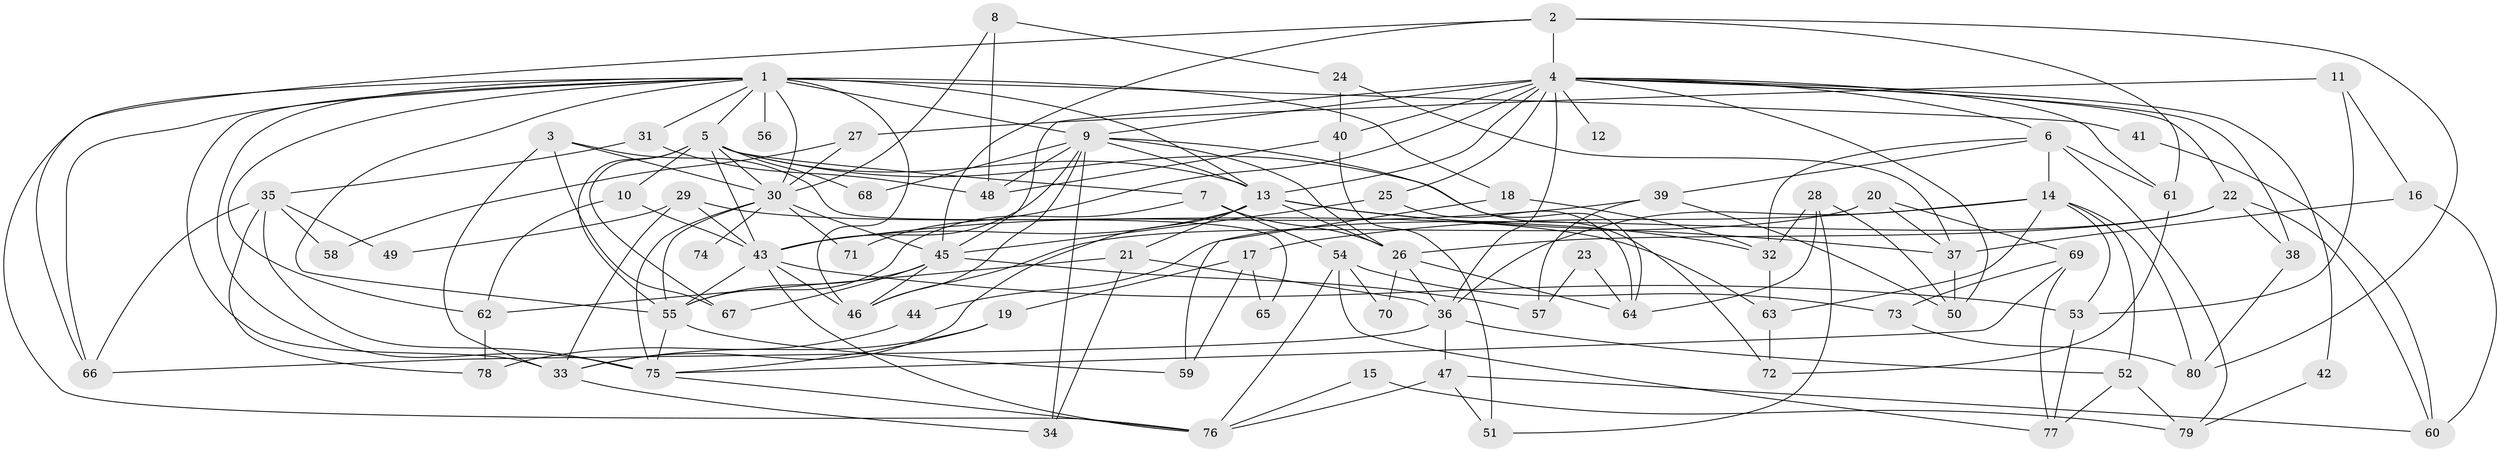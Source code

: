 // original degree distribution, {9: 0.008771929824561403, 5: 0.16666666666666666, 4: 0.2894736842105263, 6: 0.07017543859649122, 7: 0.043859649122807015, 3: 0.2543859649122807, 2: 0.14912280701754385, 8: 0.017543859649122806}
// Generated by graph-tools (version 1.1) at 2025/51/03/04/25 22:51:19]
// undirected, 80 vertices, 178 edges
graph export_dot {
  node [color=gray90,style=filled];
  1;
  2;
  3;
  4;
  5;
  6;
  7;
  8;
  9;
  10;
  11;
  12;
  13;
  14;
  15;
  16;
  17;
  18;
  19;
  20;
  21;
  22;
  23;
  24;
  25;
  26;
  27;
  28;
  29;
  30;
  31;
  32;
  33;
  34;
  35;
  36;
  37;
  38;
  39;
  40;
  41;
  42;
  43;
  44;
  45;
  46;
  47;
  48;
  49;
  50;
  51;
  52;
  53;
  54;
  55;
  56;
  57;
  58;
  59;
  60;
  61;
  62;
  63;
  64;
  65;
  66;
  67;
  68;
  69;
  70;
  71;
  72;
  73;
  74;
  75;
  76;
  77;
  78;
  79;
  80;
  1 -- 5 [weight=1.0];
  1 -- 9 [weight=1.0];
  1 -- 13 [weight=1.0];
  1 -- 18 [weight=1.0];
  1 -- 30 [weight=2.0];
  1 -- 31 [weight=1.0];
  1 -- 33 [weight=1.0];
  1 -- 41 [weight=1.0];
  1 -- 46 [weight=1.0];
  1 -- 55 [weight=1.0];
  1 -- 56 [weight=2.0];
  1 -- 62 [weight=1.0];
  1 -- 66 [weight=1.0];
  1 -- 75 [weight=1.0];
  1 -- 76 [weight=1.0];
  2 -- 4 [weight=1.0];
  2 -- 45 [weight=1.0];
  2 -- 61 [weight=1.0];
  2 -- 66 [weight=1.0];
  2 -- 80 [weight=1.0];
  3 -- 30 [weight=1.0];
  3 -- 33 [weight=1.0];
  3 -- 65 [weight=1.0];
  3 -- 67 [weight=1.0];
  4 -- 6 [weight=1.0];
  4 -- 9 [weight=1.0];
  4 -- 12 [weight=2.0];
  4 -- 13 [weight=3.0];
  4 -- 22 [weight=1.0];
  4 -- 25 [weight=1.0];
  4 -- 36 [weight=2.0];
  4 -- 38 [weight=1.0];
  4 -- 40 [weight=1.0];
  4 -- 42 [weight=1.0];
  4 -- 45 [weight=2.0];
  4 -- 50 [weight=1.0];
  4 -- 61 [weight=1.0];
  4 -- 71 [weight=1.0];
  5 -- 7 [weight=1.0];
  5 -- 10 [weight=1.0];
  5 -- 13 [weight=1.0];
  5 -- 30 [weight=3.0];
  5 -- 43 [weight=1.0];
  5 -- 55 [weight=1.0];
  5 -- 67 [weight=1.0];
  5 -- 68 [weight=1.0];
  5 -- 72 [weight=1.0];
  6 -- 14 [weight=1.0];
  6 -- 32 [weight=1.0];
  6 -- 39 [weight=1.0];
  6 -- 61 [weight=1.0];
  6 -- 79 [weight=1.0];
  7 -- 26 [weight=1.0];
  7 -- 54 [weight=1.0];
  7 -- 55 [weight=1.0];
  8 -- 24 [weight=1.0];
  8 -- 30 [weight=1.0];
  8 -- 48 [weight=1.0];
  9 -- 13 [weight=1.0];
  9 -- 26 [weight=1.0];
  9 -- 34 [weight=1.0];
  9 -- 43 [weight=1.0];
  9 -- 46 [weight=1.0];
  9 -- 48 [weight=2.0];
  9 -- 64 [weight=1.0];
  9 -- 68 [weight=2.0];
  10 -- 43 [weight=1.0];
  10 -- 62 [weight=1.0];
  11 -- 16 [weight=1.0];
  11 -- 27 [weight=1.0];
  11 -- 53 [weight=1.0];
  13 -- 21 [weight=1.0];
  13 -- 26 [weight=1.0];
  13 -- 32 [weight=1.0];
  13 -- 33 [weight=1.0];
  13 -- 37 [weight=1.0];
  13 -- 43 [weight=1.0];
  14 -- 17 [weight=1.0];
  14 -- 36 [weight=1.0];
  14 -- 52 [weight=1.0];
  14 -- 53 [weight=1.0];
  14 -- 63 [weight=1.0];
  14 -- 80 [weight=1.0];
  15 -- 76 [weight=1.0];
  15 -- 79 [weight=1.0];
  16 -- 37 [weight=1.0];
  16 -- 60 [weight=1.0];
  17 -- 19 [weight=1.0];
  17 -- 59 [weight=1.0];
  17 -- 65 [weight=1.0];
  18 -- 32 [weight=1.0];
  18 -- 59 [weight=1.0];
  19 -- 33 [weight=1.0];
  19 -- 75 [weight=1.0];
  20 -- 37 [weight=1.0];
  20 -- 46 [weight=1.0];
  20 -- 69 [weight=1.0];
  21 -- 34 [weight=1.0];
  21 -- 36 [weight=1.0];
  21 -- 62 [weight=1.0];
  22 -- 26 [weight=1.0];
  22 -- 38 [weight=1.0];
  22 -- 44 [weight=1.0];
  22 -- 60 [weight=1.0];
  23 -- 57 [weight=1.0];
  23 -- 64 [weight=1.0];
  24 -- 37 [weight=1.0];
  24 -- 40 [weight=1.0];
  25 -- 45 [weight=1.0];
  25 -- 64 [weight=1.0];
  26 -- 36 [weight=1.0];
  26 -- 64 [weight=1.0];
  26 -- 70 [weight=1.0];
  27 -- 30 [weight=1.0];
  27 -- 58 [weight=1.0];
  28 -- 32 [weight=1.0];
  28 -- 50 [weight=1.0];
  28 -- 51 [weight=1.0];
  28 -- 64 [weight=1.0];
  29 -- 33 [weight=1.0];
  29 -- 43 [weight=1.0];
  29 -- 49 [weight=1.0];
  29 -- 63 [weight=1.0];
  30 -- 45 [weight=1.0];
  30 -- 55 [weight=1.0];
  30 -- 71 [weight=1.0];
  30 -- 74 [weight=2.0];
  30 -- 75 [weight=2.0];
  31 -- 35 [weight=1.0];
  31 -- 48 [weight=1.0];
  32 -- 63 [weight=1.0];
  33 -- 34 [weight=1.0];
  35 -- 49 [weight=1.0];
  35 -- 58 [weight=1.0];
  35 -- 66 [weight=1.0];
  35 -- 75 [weight=1.0];
  35 -- 78 [weight=1.0];
  36 -- 47 [weight=1.0];
  36 -- 52 [weight=1.0];
  36 -- 66 [weight=1.0];
  37 -- 50 [weight=1.0];
  38 -- 80 [weight=1.0];
  39 -- 43 [weight=1.0];
  39 -- 50 [weight=1.0];
  39 -- 57 [weight=1.0];
  40 -- 48 [weight=1.0];
  40 -- 51 [weight=1.0];
  41 -- 60 [weight=1.0];
  42 -- 79 [weight=1.0];
  43 -- 46 [weight=1.0];
  43 -- 53 [weight=1.0];
  43 -- 55 [weight=1.0];
  43 -- 76 [weight=1.0];
  44 -- 78 [weight=1.0];
  45 -- 46 [weight=1.0];
  45 -- 55 [weight=1.0];
  45 -- 57 [weight=1.0];
  45 -- 67 [weight=1.0];
  47 -- 51 [weight=1.0];
  47 -- 60 [weight=1.0];
  47 -- 76 [weight=1.0];
  52 -- 77 [weight=1.0];
  52 -- 79 [weight=1.0];
  53 -- 77 [weight=1.0];
  54 -- 70 [weight=1.0];
  54 -- 73 [weight=1.0];
  54 -- 76 [weight=1.0];
  54 -- 77 [weight=1.0];
  55 -- 59 [weight=1.0];
  55 -- 75 [weight=1.0];
  61 -- 72 [weight=1.0];
  62 -- 78 [weight=1.0];
  63 -- 72 [weight=1.0];
  69 -- 73 [weight=1.0];
  69 -- 75 [weight=1.0];
  69 -- 77 [weight=1.0];
  73 -- 80 [weight=1.0];
  75 -- 76 [weight=1.0];
}
